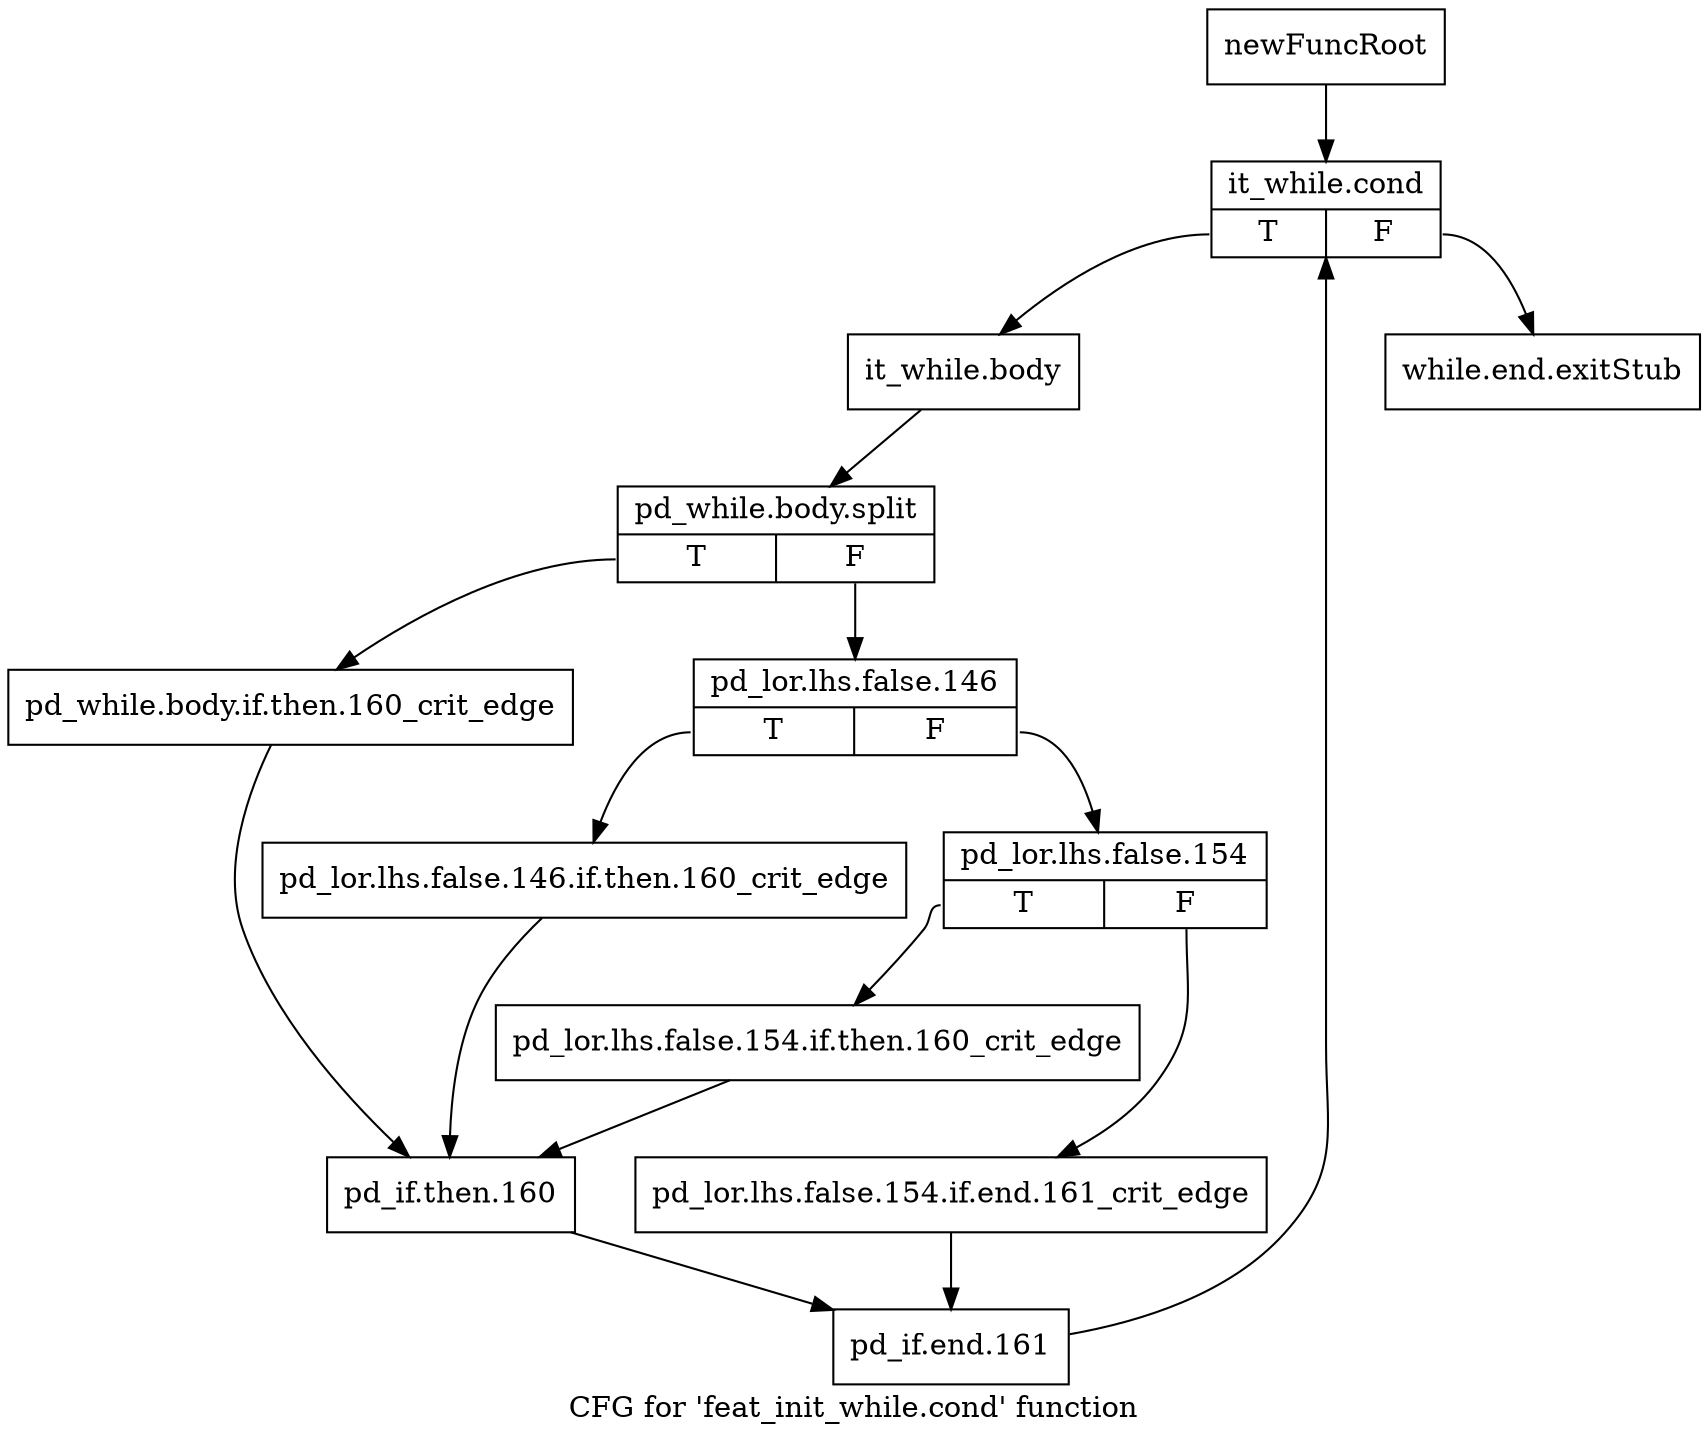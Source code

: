 digraph "CFG for 'feat_init_while.cond' function" {
	label="CFG for 'feat_init_while.cond' function";

	Node0x11cd2d0 [shape=record,label="{newFuncRoot}"];
	Node0x11cd2d0 -> Node0x11cd370;
	Node0x11cd320 [shape=record,label="{while.end.exitStub}"];
	Node0x11cd370 [shape=record,label="{it_while.cond|{<s0>T|<s1>F}}"];
	Node0x11cd370:s0 -> Node0x11cd3c0;
	Node0x11cd370:s1 -> Node0x11cd320;
	Node0x11cd3c0 [shape=record,label="{it_while.body}"];
	Node0x11cd3c0 -> Node0x1596360;
	Node0x1596360 [shape=record,label="{pd_while.body.split|{<s0>T|<s1>F}}"];
	Node0x1596360:s0 -> Node0x11cd5a0;
	Node0x1596360:s1 -> Node0x11cd410;
	Node0x11cd410 [shape=record,label="{pd_lor.lhs.false.146|{<s0>T|<s1>F}}"];
	Node0x11cd410:s0 -> Node0x11cd550;
	Node0x11cd410:s1 -> Node0x11cd460;
	Node0x11cd460 [shape=record,label="{pd_lor.lhs.false.154|{<s0>T|<s1>F}}"];
	Node0x11cd460:s0 -> Node0x11cd500;
	Node0x11cd460:s1 -> Node0x11cd4b0;
	Node0x11cd4b0 [shape=record,label="{pd_lor.lhs.false.154.if.end.161_crit_edge}"];
	Node0x11cd4b0 -> Node0x11cd640;
	Node0x11cd500 [shape=record,label="{pd_lor.lhs.false.154.if.then.160_crit_edge}"];
	Node0x11cd500 -> Node0x11cd5f0;
	Node0x11cd550 [shape=record,label="{pd_lor.lhs.false.146.if.then.160_crit_edge}"];
	Node0x11cd550 -> Node0x11cd5f0;
	Node0x11cd5a0 [shape=record,label="{pd_while.body.if.then.160_crit_edge}"];
	Node0x11cd5a0 -> Node0x11cd5f0;
	Node0x11cd5f0 [shape=record,label="{pd_if.then.160}"];
	Node0x11cd5f0 -> Node0x11cd640;
	Node0x11cd640 [shape=record,label="{pd_if.end.161}"];
	Node0x11cd640 -> Node0x11cd370;
}
